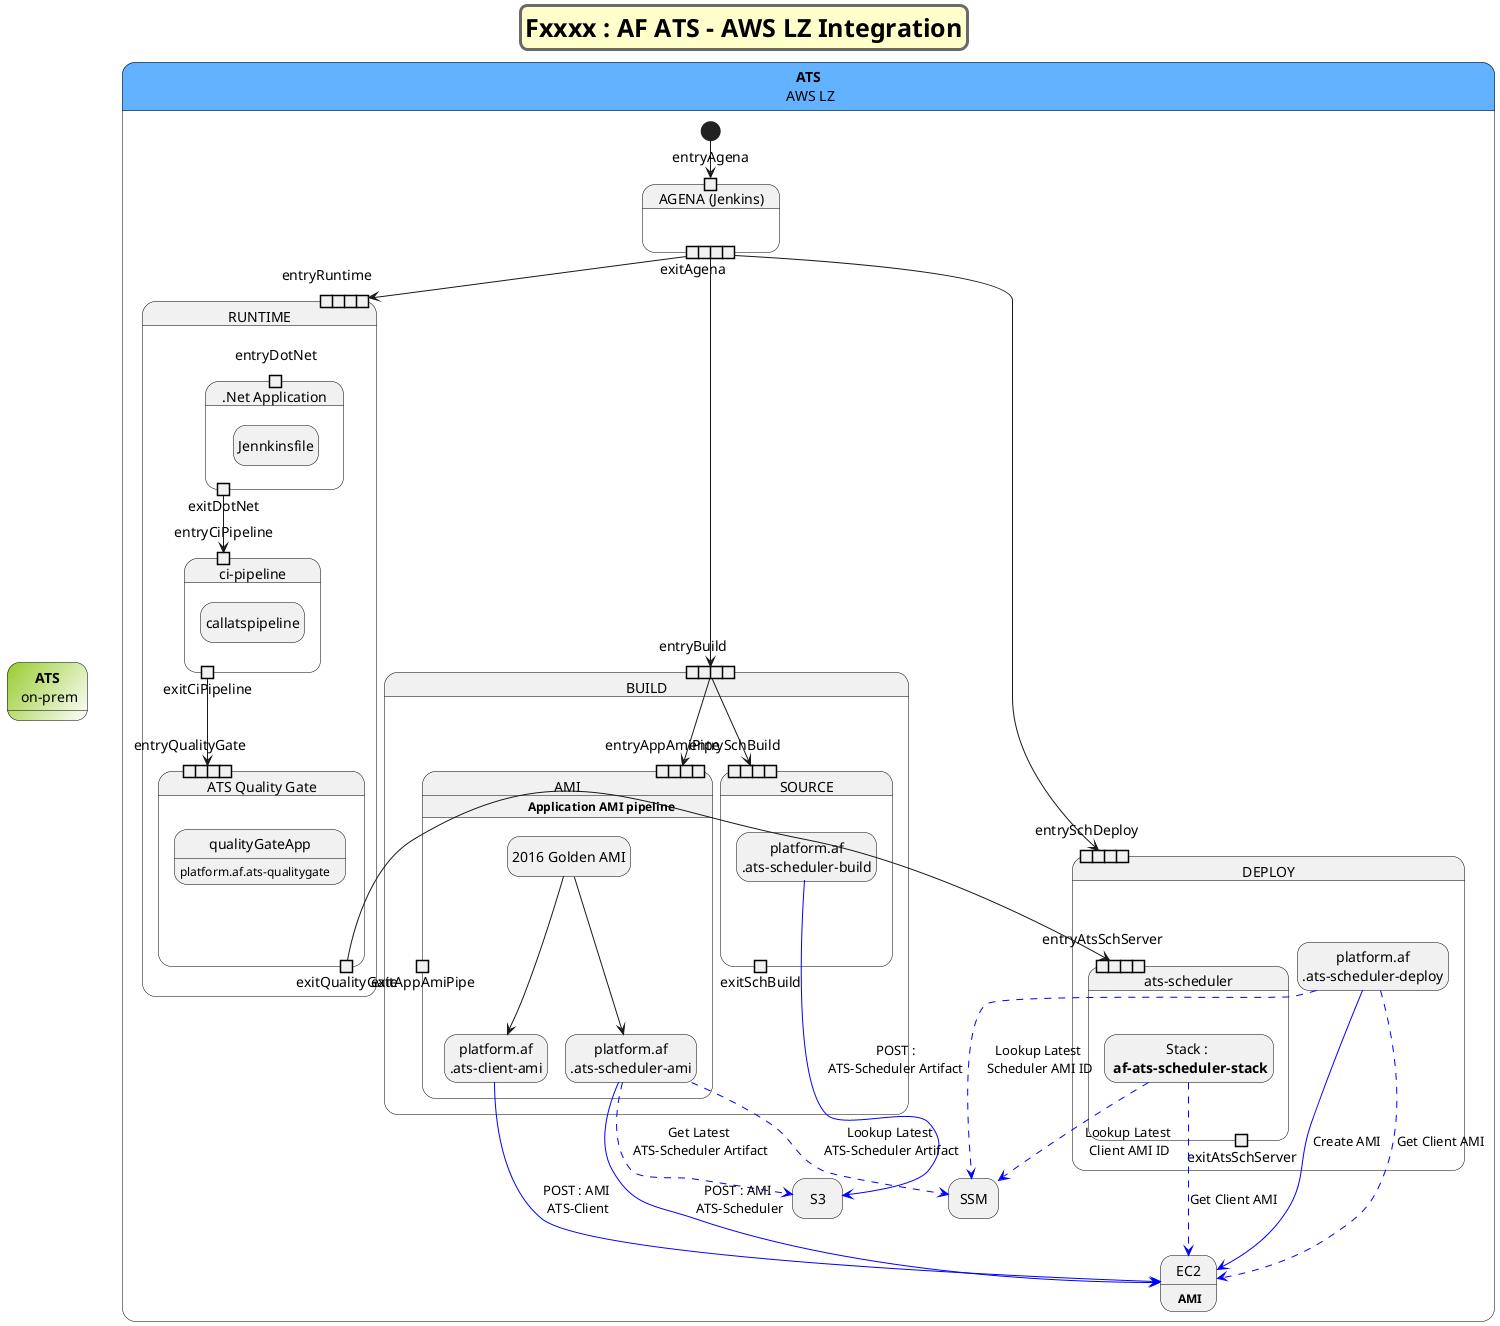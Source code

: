 b'
' reference       : http://plantuml.com/state-diagram
' skinparam       : http://plantuml.com/skinparam
' common commands : http://plantuml.com/commons
' color codes     : http://plantuml.com/color
' arror direction : http://plantuml.com/component-diagram
' notes           : http://plantuml.com/state-diagram
'--------------------------------------
@startuml
hide empty description
'scale 900 width
'scale max 1024 width

'---- Title Format Settings ----
skinparam titleBorderRoundCorner 15
skinparam titleBorderThickness 3
skinparam titleBorderColor DimGray
skinparam titleBackgroundColor business
skinparam titleFontSize 25

'---- Object Format Settings ----
skinparam state {
  StartColor MediumBlue
  EndColor Red
  BorderColor Black
  BackgroundColor<<awslz_bkgd>> #62B2FF
  BackgroundColor<<lz_bkgd>> #62B2FF
  BackgroundColor<<cloudformation_bkgd>> YellowGreen/White
  BackgroundColor<<iam_bkgd>> YellowGreen/White
  BackgroundColor<<s3_bkgd>> #OrangeRed
  BackgroundColor<<r53_bkgd>> #Orange
  BackgroundColor<<ec2_bkgd>> #Darkorange/White
  BackgroundColor<<ssm_bkgd>> #LightGray
  BackgroundColor<<ecr_bkgd>> #SteelBlue/White
  BackgroundColor<<prom_bkgd>> #OrangeRed
  BackgroundColor<<elk_bkgd>> #DarkGoldenRod
  BackgroundColor<<jenkins_bkgd>> #LightSteelBlue
  BackgroundColor<<github_bkgd>> #LightSlateGray
  BackgroundColor<<leader_bkgd>> #Tomato
  'FontName Aapex
  'AWS Orange : #FF9900 / Blue : #62B2FF
  'Github : #F4CBB2

}

title Fxxxx : AF ATS - AWS LZ Integration

state "<b> ATS </b>\n on-prem" as onprem <<iam_bkgd>> {

}

state "<b> ATS </b>\n AWS LZ" as awslz <<awslz_bkgd>> {


    ' state Active {
    '     [*] -> NumLockOff
    '     NumLockOff --> NumLockOn : EvNumLockPressed
    '     NumLockOn --> NumLockOff : EvNumLockPressed
    '     --
    '     [*] -> CapsLockOff
    '     CapsLockOff --> CapsLockOn : EvCapsLockPressed
    '     CapsLockOn --> CapsLockOff : EvCapsLockPressed
    '     --
    '     [*] -> ScrollLockOff
    '     ScrollLockOff --> ScrollLockOn : EvCapsLockPressed
    '     ScrollLockOn --> ScrollLockOff : EvCapsLockPressed
    ' }

    ' state "AWS SERVICES" as awsServices {

        state S3

        state SSM

        state "EC2" as AMI {
            AMI: <b>    AMI
        }

    ' }



    state "AGENA (Jenkins)" as agena {
        state entryAgena <<inputPin>>
        state exitAgena <<expansionOutput>>
    }


state BUILD {
    state entryBuild <<expansionInput>>

    state "SOURCE" as buildSrc {

        state entrySchBuild <<expansionInput>>
        state "platform.af\n.ats-scheduler-build" as atsSchBuild
        state exitSchBuild <<outputPin>>

    }



    state "AMI" as buildAmi {
        buildAmi : \t\t\t\t<b>Application AMI pipeline

        state entryAppAmiPipe <<expansionInput>>
        state exitAppAmiPipe <<outputPin>>
        ' note as noteGoldenAmi
        '  <b>Windows 2016 Golden AMI :</b>
        '  * eis-lz-shared
        '  ** /platform/af/ats-scheduler-ami/latest
        ' end note

            state "2016 Golden AMI" as goldAmi
            state "platform.af\n.ats-client-ami" as atsClientAmi
            state "platform.af\n.ats-scheduler-ami" as atsSchAmi


            ' note top of goldAmi



    }
}
    state "DEPLOY" as deploy {
        state entrySchDeploy <<expansionInput>>
        state "platform.af\n.ats-scheduler-deploy" as atsSchDeploy
        ' state exitSchDeploy <<outputPin>>


        state "ats-scheduler" as atsSchServer {
        state entryAtsSchServer <<expansionInput>>
        state "Stack : \n<b> af-ats-scheduler-stack" as atsSchStack
        state exitAtsSchServer <<outputPin>>
        }

    }



    state "RUNTIME" as runtime {

            state entryRuntime <<expansionInput>>



            state "ATS Quality Gate" as atsQualityGate {
                state entryQualityGate <<expansionInput>>
                state qualityGateApp : platform.af.ats-qualitygate
                state exitQualityGate <<outputPin>>
            }


            state "ci-pipeline" as ciPipeline {
                state entryCiPipeline <<inputPin>>
                state callatspipeline
                state exitCiPipeline <<outputPin>>

            }

            state ".Net Application" as dotNetApp {
                state entryDotNet <<inputPin>>
                state Jennkinsfile
                state exitDotNet <<outputPin>>
            }

            exitDotNet --> entryCiPipeline
            exitCiPipeline --> entryQualityGate


    }






    [*] --> entryAgena
    exitAgena --> entryBuild
    entryBuild --> entryAppAmiPipe
    entryBuild --> entrySchBuild
    exitAgena --> entrySchDeploy
    exitAgena --> entryRuntime

    '----BUILD---------
    atsSchBuild -[#blue]-> S3: POST :\nATS-Scheduler Artifact

    goldAmi --> atsClientAmi
    goldAmi --> atsSchAmi

    atsSchAmi -[dashed,#blue]-> SSM : Lookup Latest \nATS-Scheduler Artifact
    atsSchAmi -[dashed,#blue]-> S3 : Get Latest \nATS-Scheduler Artifact
    atsSchAmi -[#blue]-> AMI : POST : AMI \nATS-Scheduler

    atsClientAmi -[#blue]-> AMI : POST : AMI \nATS-Client





    ' exitAppAmiPipe --> ami
    ' exitAppAmiPipe --> SSM

    '----DEPLOY---------

    atsSchDeploy -[dashed,#blue]-> SSM : Lookup Latest \nScheduler AMI ID
    atsSchDeploy -[dashed,#blue]-> AMI : Get Client AMI
    atsSchDeploy -[#blue]-> AMI : Create AMI


    atsSchStack -[dashed,#blue]-> SSM : Lookup Latest \nClient AMI ID
    atsSchStack -[dashed,#blue]--> AMI : Get Client AMI





    '----RUNTIME---------
    exitQualityGate -> entryAtsSchServer












' state "<b> ATS </b>\n<b> on-prem and AWS LZ</b>" as awslz <<awslz_bkgd>>  {

'     ' ------ START : REGION ------
'     state "<b> REGION </b> \n<b> us-east-1 </b> " as region <<lz_bkgd>> {

'         state "<b> Route53 </b>" as route53 <<r53_bkgd>> {
'             route53: <b>Hosted Zone</b> : ehost-devqa.eislz.com
'             route53: <b>A Record</b> : af-consul-ehost-devqa.ehost-devqa.eislz.com
'         }

'         state "<b> Load Balancer\n <b> af-consul-ehost-devqa  </b>" as regionLB <<ec2_bkgd>>

'         state "<b> AZ1 </b>" as az1 <<lz_bkgd>> {

'             state "<b>Consul Cluster:</b>\n<b>Node 1</b>" as node1 <<ec2_bkgd>>{
'                 node1 : UserData:
'                 node1 : \t - Telegraf
'                 node1 : \t - Filebeat
'                 state "docker-consul-agent" as dockeragent1
'             }

'             note "<b> CLUSTER LEADER </b>\n Quorum maintained by Consul\n gossip/consensus\n among 3 nodes" as N1 #Red

'             N1 -right-> node1

'         }

'         state "<b> AZ1 </b>" as az1_kv <<lz_bkgd>> {
'             state "<b>Kv-Sync:</b>\n<b>Node 1</b>" as kvnode1 <<ec2_bkgd>> {
'                 kvnode1 : UserData:
'                 kvnode1 : \t - Filebeat
'                 kvnode1 : \t - Git2Consul (Poll : 1 minute)
'                 state "docker-git2consul" as dockergit2consul
'                 state "docker-consul-agent" as dockeragentkv
'             }
'         }

'         state "<b> AZ2 </b>" as az2 <<lz_bkgd>> {
'             state "<b>Consul Cluster:</b>\n<b>Node 2</b>" as node2 <<ec2_bkgd>> {
'                 node2 : UserData:
'                 node2 : \t - Telegraf
'                 node2 : \t - Filebeat
'                 state "docker-consul-agent" as dockeragent2
'             }
'         }
'         state "<b> AZ3 </b>" as az3 <<lz_bkgd>> {
'             state "<b>Consul Cluster:</b>\n<b>Node 3</b>" as node3 <<ec2_bkgd>> {
'                 node3 : UserData:
'                 node3 : \t - Telegraf
'                 node3 : \t - Filebeat
'                 state "docker-consul-agent" as dockeragent3
'             }
'         }

'     }
'     ' ------ END : REGION ------


'     ' ------ BEGIN : GITHUB ------
'     state "<b> GitHub </b>  \n(Environment Manifest)" as github_envmanifest <<github_bkgd>> {

'         state "platform.af.environment-manifest" as envmanifest
'     }
'     ' ------ END : GITHUB ------


'     ' ------ BEGIN : JENKINS ------
'     state "<b> Jenkins </b> \n (jenkins-ssplatform2.ss.eislz.com)" as jenkins_ssplatform2_registrar <<jenkins_bkgd>> {

'         state "<b>Registrar</b> \n (EnvironmentManifest \n Sync Service)" as registrar <<ec2_bkgd>> {

'             state "docker-consul-agent" as dockeragent_registrar

'             state "<b> registrar </b>" as registrar_repo {
'                 registrar_repo : - Docker Image
'                 registrar_repo : - Python Consul Scripts

'             }
'         }
'     }
'     ' ------ END : JENKINS ------


'     state "<b>ELK - Logstash</b>" as elk <<elk_bkgd>>

'     state "<b>Prometheus</b>" as prom <<prom_bkgd>>

'     ' ------ BEGIN : NOTES ------
'     note left of elk

'         <b>Logstash & Prometheus :</b>
'         For each EC2 both
'         Telegraf & Filebeat clients
'         are configured to connect
'         to the Logstash
'         & Prometheus service
'         setup in the LZ
'     end note

'     note bottom of dockergit2consul

'         <b>Git2Consul :</b>
'         Runs in a docker container,
'         downloads EnvironmentManifest
'         repo and compares to Consul.
'         Differences are then written
'         back to Consul by the
'         docker-consul-agent.
'         Polling frequency : 1 minute
'     end note

'     note bottom of registrar_repo

'         <b>Registrar :</b>
'         Services in EnvironmentManifest
'         ServiceEndpoints.json are
'         registered or updated in
'         the Consul Catalog via Registrar
'         when an EnvironmentManifest PR
'         merges to Master.
'     end note
'     ' ------ END : NOTES ------

'     ' --- Resources : Region
'     prom -up-> node1
'     elk -up-> node1

'     node1 -right-> node2
'     node2 -left-> node1
'     node2 -right-> node3
'     node3 -left-> node2

'     route53 --> regionLB
'     regionLB -down-> node1
'     regionLB -down-> node2
'     regionLB -down-> node3

'     dockergit2consul -up-> dockeragentkv
'     dockeragentkv -down-> dockergit2consul

'     ' --- Resources : REGISTRAR
'     registrar -up-> node1
'     github_envmanifest -left-> registrar_repo

'     ' --- Resources : KV-SYNC
'     dockergit2consul --> github_envmanifest
'     dockeragentkv -left-> regionLB

'     dockeragent_registrar --> registrar_repo
'     registrar_repo --> dockeragent_registrar

' }

@enduml